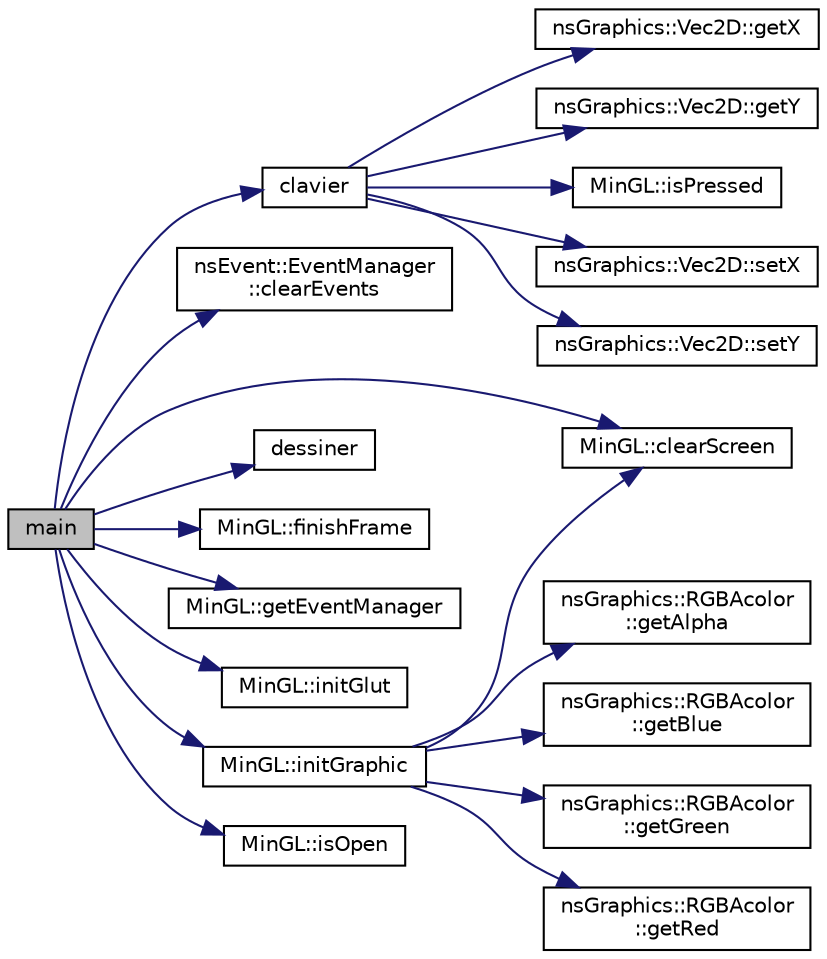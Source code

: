digraph "main"
{
 // LATEX_PDF_SIZE
  edge [fontname="Helvetica",fontsize="10",labelfontname="Helvetica",labelfontsize="10"];
  node [fontname="Helvetica",fontsize="10",shape=record];
  rankdir="LR";
  Node1 [label="main",height=0.2,width=0.4,color="black", fillcolor="grey75", style="filled", fontcolor="black",tooltip=" "];
  Node1 -> Node2 [color="midnightblue",fontsize="10",style="solid",fontname="Helvetica"];
  Node2 [label="clavier",height=0.2,width=0.4,color="black", fillcolor="white", style="filled",URL="$_min_g_l2_2examples_203-_clavier_2main_8cpp.html#a3b1be47d68f5800c6bfbb2cc3764c151",tooltip=" "];
  Node2 -> Node3 [color="midnightblue",fontsize="10",style="solid",fontname="Helvetica"];
  Node3 [label="nsGraphics::Vec2D::getX",height=0.2,width=0.4,color="black", fillcolor="white", style="filled",URL="$classns_graphics_1_1_vec2_d.html#abcf3d729b05b3cd93e9eff21c74b89a1",tooltip="Récupère la position X (abscisse)"];
  Node2 -> Node4 [color="midnightblue",fontsize="10",style="solid",fontname="Helvetica"];
  Node4 [label="nsGraphics::Vec2D::getY",height=0.2,width=0.4,color="black", fillcolor="white", style="filled",URL="$classns_graphics_1_1_vec2_d.html#ae70fbda9cca27b9dc0fe068a38ae5e5e",tooltip="Récupère la position Y (ordonnée)"];
  Node2 -> Node5 [color="midnightblue",fontsize="10",style="solid",fontname="Helvetica"];
  Node5 [label="MinGL::isPressed",height=0.2,width=0.4,color="black", fillcolor="white", style="filled",URL="$class_min_g_l.html#a8f0833403a4fb3df8010c132e81b207f",tooltip="Renvoie l'état d'une touche du clavier (pressée ou non)"];
  Node2 -> Node6 [color="midnightblue",fontsize="10",style="solid",fontname="Helvetica"];
  Node6 [label="nsGraphics::Vec2D::setX",height=0.2,width=0.4,color="black", fillcolor="white", style="filled",URL="$classns_graphics_1_1_vec2_d.html#ae9d371fdd3817c6e9a3a1ae6ed3fd17d",tooltip="Définit la nouvelle position X (abscisse)"];
  Node2 -> Node7 [color="midnightblue",fontsize="10",style="solid",fontname="Helvetica"];
  Node7 [label="nsGraphics::Vec2D::setY",height=0.2,width=0.4,color="black", fillcolor="white", style="filled",URL="$classns_graphics_1_1_vec2_d.html#ac0e752e399ab2f727fe2644540b1208f",tooltip="Définit la nouvelle position Y (ordonnée)"];
  Node1 -> Node8 [color="midnightblue",fontsize="10",style="solid",fontname="Helvetica"];
  Node8 [label="nsEvent::EventManager\l::clearEvents",height=0.2,width=0.4,color="black", fillcolor="white", style="filled",URL="$classns_event_1_1_event_manager.html#adbc5ced9a9435f61f58436ff613632b4",tooltip="Vide la queue."];
  Node1 -> Node9 [color="midnightblue",fontsize="10",style="solid",fontname="Helvetica"];
  Node9 [label="MinGL::clearScreen",height=0.2,width=0.4,color="black", fillcolor="white", style="filled",URL="$class_min_g_l.html#a86c940758616957683ffb2e239bba774",tooltip="Efface l'écran avec la couleur de fond spécifiée."];
  Node1 -> Node10 [color="midnightblue",fontsize="10",style="solid",fontname="Helvetica"];
  Node10 [label="dessiner",height=0.2,width=0.4,color="black", fillcolor="white", style="filled",URL="$_min_g_l2_2examples_201-_shapes_2main_8cpp.html#af23d22d2bd7086a118ad48a5ce404d7e",tooltip=" "];
  Node1 -> Node11 [color="midnightblue",fontsize="10",style="solid",fontname="Helvetica"];
  Node11 [label="MinGL::finishFrame",height=0.2,width=0.4,color="black", fillcolor="white", style="filled",URL="$class_min_g_l.html#a489922f0bdde2e38698adddaf57f6eda",tooltip="Préviens minGL que la frame est terminée."];
  Node1 -> Node12 [color="midnightblue",fontsize="10",style="solid",fontname="Helvetica"];
  Node12 [label="MinGL::getEventManager",height=0.2,width=0.4,color="black", fillcolor="white", style="filled",URL="$class_min_g_l.html#ab558253439905930836ab4910a7ae253",tooltip="Récupère le gestionnaire d'évènements minGL."];
  Node1 -> Node13 [color="midnightblue",fontsize="10",style="solid",fontname="Helvetica"];
  Node13 [label="MinGL::initGlut",height=0.2,width=0.4,color="black", fillcolor="white", style="filled",URL="$class_min_g_l.html#a17c7718b9e966c8147cd56483dcf4e8d",tooltip="Initialise la bibliothèque freeglut."];
  Node1 -> Node14 [color="midnightblue",fontsize="10",style="solid",fontname="Helvetica"];
  Node14 [label="MinGL::initGraphic",height=0.2,width=0.4,color="black", fillcolor="white", style="filled",URL="$class_min_g_l.html#a5962a0a0ced7879bc0cc65e267e8d7fc",tooltip="Initialise minGL et ouvre la fenêtre."];
  Node14 -> Node9 [color="midnightblue",fontsize="10",style="solid",fontname="Helvetica"];
  Node14 -> Node15 [color="midnightblue",fontsize="10",style="solid",fontname="Helvetica"];
  Node15 [label="nsGraphics::RGBAcolor\l::getAlpha",height=0.2,width=0.4,color="black", fillcolor="white", style="filled",URL="$classns_graphics_1_1_r_g_b_acolor.html#a76299c507a113e326c01fe4b0bca2b1e",tooltip="Récupère le taux de transparence."];
  Node14 -> Node16 [color="midnightblue",fontsize="10",style="solid",fontname="Helvetica"];
  Node16 [label="nsGraphics::RGBAcolor\l::getBlue",height=0.2,width=0.4,color="black", fillcolor="white", style="filled",URL="$classns_graphics_1_1_r_g_b_acolor.html#a9ac0893426cce20a177d6ea7af1d7129",tooltip="Récupère le taux de bleu."];
  Node14 -> Node17 [color="midnightblue",fontsize="10",style="solid",fontname="Helvetica"];
  Node17 [label="nsGraphics::RGBAcolor\l::getGreen",height=0.2,width=0.4,color="black", fillcolor="white", style="filled",URL="$classns_graphics_1_1_r_g_b_acolor.html#a5f2dc1550c34149fc5cbc1629b54d7e4",tooltip="Récupère le taux de vert."];
  Node14 -> Node18 [color="midnightblue",fontsize="10",style="solid",fontname="Helvetica"];
  Node18 [label="nsGraphics::RGBAcolor\l::getRed",height=0.2,width=0.4,color="black", fillcolor="white", style="filled",URL="$classns_graphics_1_1_r_g_b_acolor.html#a55e40085f904b696a0bc63aed6258b79",tooltip="Récupère le taux de rouge."];
  Node1 -> Node19 [color="midnightblue",fontsize="10",style="solid",fontname="Helvetica"];
  Node19 [label="MinGL::isOpen",height=0.2,width=0.4,color="black", fillcolor="white", style="filled",URL="$class_min_g_l.html#a05a0da9d0729e9c7dbd1121b0956866d",tooltip="Retourne si la fenêtre est ouverte."];
}

